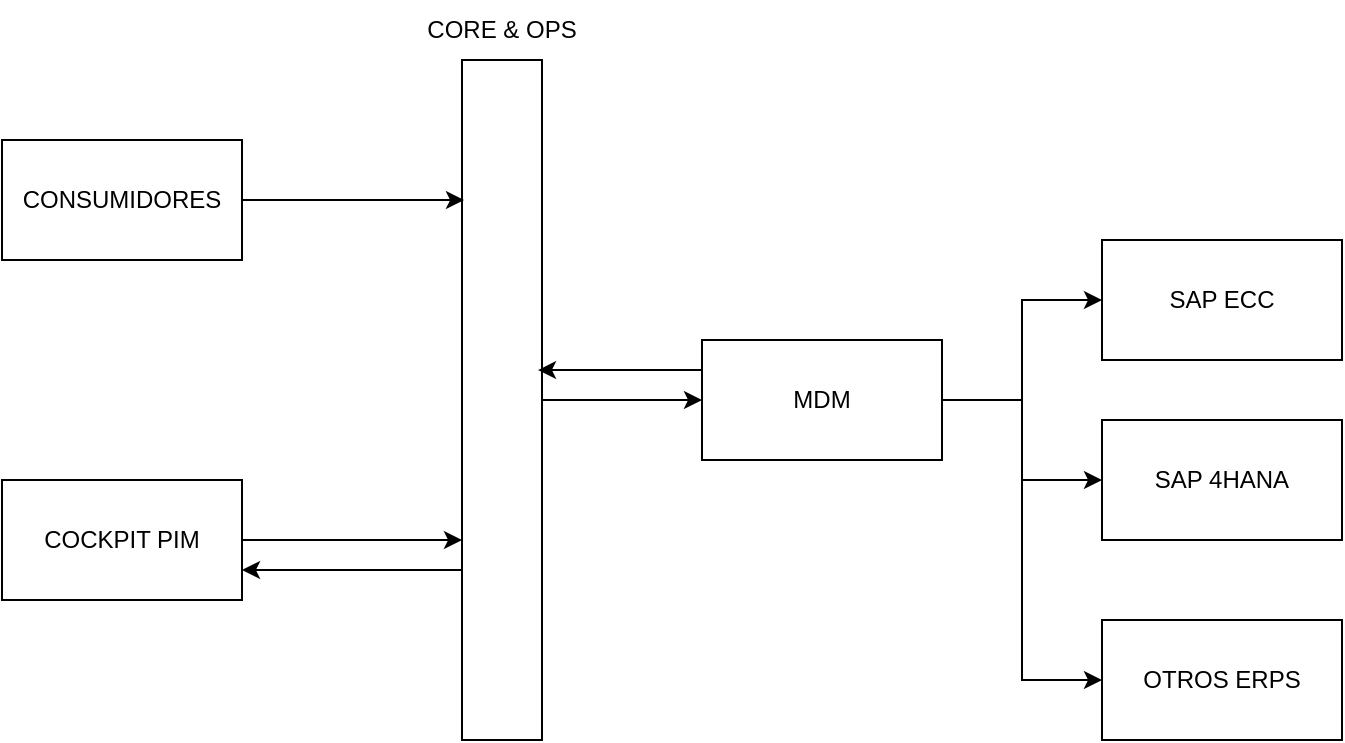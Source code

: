 <mxfile version="28.2.5">
  <diagram name="Página-1" id="KjdVIKa1jAfISxzT7Uvp">
    <mxGraphModel dx="1426" dy="766" grid="1" gridSize="10" guides="1" tooltips="1" connect="1" arrows="1" fold="1" page="1" pageScale="1" pageWidth="827" pageHeight="1169" math="0" shadow="0">
      <root>
        <mxCell id="0" />
        <mxCell id="1" parent="0" />
        <mxCell id="H6QyV2BTmWgNA0v3FLMX-1" value="COCKPIT PIM" style="rounded=0;whiteSpace=wrap;html=1;" vertex="1" parent="1">
          <mxGeometry x="80" y="290" width="120" height="60" as="geometry" />
        </mxCell>
        <mxCell id="H6QyV2BTmWgNA0v3FLMX-11" style="edgeStyle=orthogonalEdgeStyle;rounded=0;orthogonalLoop=1;jettySize=auto;html=1;exitX=1;exitY=0.5;exitDx=0;exitDy=0;" edge="1" parent="1" source="H6QyV2BTmWgNA0v3FLMX-2" target="H6QyV2BTmWgNA0v3FLMX-3">
          <mxGeometry relative="1" as="geometry" />
        </mxCell>
        <mxCell id="H6QyV2BTmWgNA0v3FLMX-17" style="edgeStyle=orthogonalEdgeStyle;rounded=0;orthogonalLoop=1;jettySize=auto;html=1;exitX=0;exitY=0.75;exitDx=0;exitDy=0;entryX=1;entryY=0.75;entryDx=0;entryDy=0;" edge="1" parent="1" source="H6QyV2BTmWgNA0v3FLMX-2" target="H6QyV2BTmWgNA0v3FLMX-1">
          <mxGeometry relative="1" as="geometry" />
        </mxCell>
        <mxCell id="H6QyV2BTmWgNA0v3FLMX-2" value="" style="rounded=0;whiteSpace=wrap;html=1;" vertex="1" parent="1">
          <mxGeometry x="310" y="80" width="40" height="340" as="geometry" />
        </mxCell>
        <mxCell id="H6QyV2BTmWgNA0v3FLMX-12" style="edgeStyle=orthogonalEdgeStyle;rounded=0;orthogonalLoop=1;jettySize=auto;html=1;entryX=0;entryY=0.5;entryDx=0;entryDy=0;" edge="1" parent="1" source="H6QyV2BTmWgNA0v3FLMX-3" target="H6QyV2BTmWgNA0v3FLMX-4">
          <mxGeometry relative="1" as="geometry" />
        </mxCell>
        <mxCell id="H6QyV2BTmWgNA0v3FLMX-13" style="edgeStyle=orthogonalEdgeStyle;rounded=0;orthogonalLoop=1;jettySize=auto;html=1;entryX=0;entryY=0.5;entryDx=0;entryDy=0;" edge="1" parent="1" source="H6QyV2BTmWgNA0v3FLMX-3" target="H6QyV2BTmWgNA0v3FLMX-5">
          <mxGeometry relative="1" as="geometry" />
        </mxCell>
        <mxCell id="H6QyV2BTmWgNA0v3FLMX-16" style="edgeStyle=orthogonalEdgeStyle;rounded=0;orthogonalLoop=1;jettySize=auto;html=1;entryX=0;entryY=0.5;entryDx=0;entryDy=0;" edge="1" parent="1" source="H6QyV2BTmWgNA0v3FLMX-3" target="H6QyV2BTmWgNA0v3FLMX-15">
          <mxGeometry relative="1" as="geometry">
            <Array as="points">
              <mxPoint x="590" y="250" />
              <mxPoint x="590" y="390" />
            </Array>
          </mxGeometry>
        </mxCell>
        <mxCell id="H6QyV2BTmWgNA0v3FLMX-3" value="MDM" style="rounded=0;whiteSpace=wrap;html=1;" vertex="1" parent="1">
          <mxGeometry x="430" y="220" width="120" height="60" as="geometry" />
        </mxCell>
        <mxCell id="H6QyV2BTmWgNA0v3FLMX-4" value="SAP ECC" style="rounded=0;whiteSpace=wrap;html=1;" vertex="1" parent="1">
          <mxGeometry x="630" y="170" width="120" height="60" as="geometry" />
        </mxCell>
        <mxCell id="H6QyV2BTmWgNA0v3FLMX-5" value="SAP 4HANA" style="rounded=0;whiteSpace=wrap;html=1;" vertex="1" parent="1">
          <mxGeometry x="630" y="260" width="120" height="60" as="geometry" />
        </mxCell>
        <mxCell id="H6QyV2BTmWgNA0v3FLMX-6" value="CORE &amp;amp; OPS" style="text;html=1;align=center;verticalAlign=middle;whiteSpace=wrap;rounded=0;" vertex="1" parent="1">
          <mxGeometry x="290" y="50" width="80" height="30" as="geometry" />
        </mxCell>
        <mxCell id="H6QyV2BTmWgNA0v3FLMX-7" style="edgeStyle=orthogonalEdgeStyle;rounded=0;orthogonalLoop=1;jettySize=auto;html=1;entryX=0;entryY=0.706;entryDx=0;entryDy=0;entryPerimeter=0;" edge="1" parent="1" source="H6QyV2BTmWgNA0v3FLMX-1" target="H6QyV2BTmWgNA0v3FLMX-2">
          <mxGeometry relative="1" as="geometry" />
        </mxCell>
        <mxCell id="H6QyV2BTmWgNA0v3FLMX-8" value="CONSUMIDORES" style="rounded=0;whiteSpace=wrap;html=1;" vertex="1" parent="1">
          <mxGeometry x="80" y="120" width="120" height="60" as="geometry" />
        </mxCell>
        <mxCell id="H6QyV2BTmWgNA0v3FLMX-10" style="edgeStyle=orthogonalEdgeStyle;rounded=0;orthogonalLoop=1;jettySize=auto;html=1;exitX=1;exitY=0.5;exitDx=0;exitDy=0;entryX=0.025;entryY=0.206;entryDx=0;entryDy=0;entryPerimeter=0;" edge="1" parent="1" source="H6QyV2BTmWgNA0v3FLMX-8" target="H6QyV2BTmWgNA0v3FLMX-2">
          <mxGeometry relative="1" as="geometry" />
        </mxCell>
        <mxCell id="H6QyV2BTmWgNA0v3FLMX-14" style="edgeStyle=orthogonalEdgeStyle;rounded=0;orthogonalLoop=1;jettySize=auto;html=1;exitX=0;exitY=0.25;exitDx=0;exitDy=0;entryX=0.95;entryY=0.456;entryDx=0;entryDy=0;entryPerimeter=0;" edge="1" parent="1" source="H6QyV2BTmWgNA0v3FLMX-3" target="H6QyV2BTmWgNA0v3FLMX-2">
          <mxGeometry relative="1" as="geometry" />
        </mxCell>
        <mxCell id="H6QyV2BTmWgNA0v3FLMX-15" value="OTROS ERPS" style="rounded=0;whiteSpace=wrap;html=1;" vertex="1" parent="1">
          <mxGeometry x="630" y="360" width="120" height="60" as="geometry" />
        </mxCell>
      </root>
    </mxGraphModel>
  </diagram>
</mxfile>
